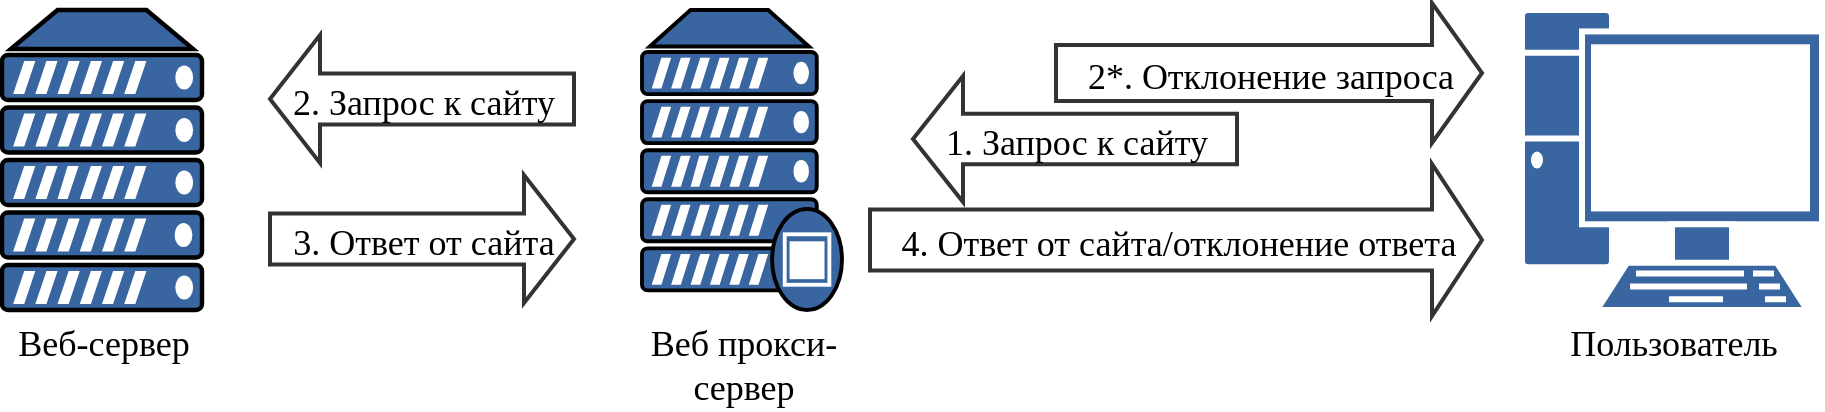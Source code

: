 <mxfile version="10.6.7" type="device"><diagram id="FsbFkB9oQyJZp0i54uHy" name="Страница 1"><mxGraphModel dx="773" dy="496" grid="1" gridSize="10" guides="1" tooltips="1" connect="1" arrows="1" fold="1" page="1" pageScale="1" pageWidth="827" pageHeight="1169" background="#FFFFFF" math="0" shadow="0"><root><mxCell id="0"/><mxCell id="2" value="Layer 0" parent="0"/><mxCell id="3" value="Веб-сервер" style="shape=mxgraph.networks.server;shadow=0;strokeWidth=1;fillColor=#3966A0;strokeColor=#000000;opacity=100.0;nl2Br=0;verticalLabelPosition=bottom;verticalAlign=top;align=center;spacingLeft=2.0;spacingRight=0;gliffyId=2;labelBackgroundColor=none;labelBorderColor=none;fontSize=18;fontFamily=Times New Roman;whiteSpace=wrap;" parent="2" vertex="1"><mxGeometry x="150" y="260" width="100" height="150" as="geometry"/></mxCell><mxCell id="4" value="Веб прокси-сервер" style="shape=mxgraph.networks.proxy_server;shadow=0;strokeWidth=1;fillColor=#3966A0;strokeColor=#000000;opacity=100.0;nl2Br=0;verticalLabelPosition=bottom;verticalAlign=top;align=center;spacingLeft=2.0;spacingRight=0;gliffyId=5;labelBackgroundColor=none;fontSize=18;fontFamily=Times New Roman;whiteSpace=wrap;labelBorderColor=none;" parent="2" vertex="1"><mxGeometry x="470" y="260" width="100" height="150" as="geometry"/></mxCell><mxCell id="5" value="Пользователь" style="shape=mxgraph.networks.pc;strokeColor=#ffffff;shadow=0;strokeWidth=1;fillColor=#3966A0;opacity=100.0;nl2Br=0;verticalLabelPosition=bottom;verticalAlign=top;align=center;spacingLeft=2.0;spacingRight=0;gliffyId=7;labelBackgroundColor=none;fontSize=18;fontFamily=Times New Roman;labelBorderColor=none;whiteSpace=wrap;" parent="2" vertex="1"><mxGeometry x="910" y="260" width="150" height="150" as="geometry"/></mxCell><mxCell id="6" value="1. Запрос к сайту" style="shape=mxgraph.arrows2.arrow;dy=0.6;dx=25;flipH=1;notch=0;shadow=0;strokeWidth=2;fillColor=#FFFFFF;strokeColor=#333333;opacity=100.0;nl2Br=0;verticalAlign=middle;align=center;spacingLeft=8.6;spacingRight=6;gliffyId=9;fontSize=18;fontFamily=Times New Roman;" parent="2" vertex="1"><mxGeometry x="605.5" y="293" width="162" height="63" as="geometry"/></mxCell><mxCell id="7" value="2*. Отклонение запроса" style="shape=mxgraph.arrows2.arrow;dy=0.6;dx=25;notch=0;shadow=0;strokeWidth=2;fillColor=#FFFFFF;strokeColor=#333333;opacity=100.0;nl2Br=0;verticalAlign=middle;align=center;spacingLeft=8.46;spacingRight=6;gliffyId=11;fontSize=18;fontFamily=Times New Roman;" parent="2" vertex="1"><mxGeometry x="677" y="256.5" width="213" height="70" as="geometry"/></mxCell><mxCell id="8" value="2. Запрос к сайту" style="shape=mxgraph.arrows2.arrow;dy=0.6;dx=25;flipH=1;notch=0;shadow=0;strokeWidth=2;fillColor=#FFFFFF;strokeColor=#333333;opacity=100.0;nl2Br=0;verticalAlign=middle;align=center;spacingLeft=8.54;spacingRight=6;gliffyId=13;fontFamily=Times New Roman;fontSize=18;" parent="2" vertex="1"><mxGeometry x="284" y="272.5" width="152" height="64" as="geometry"/></mxCell><mxCell id="9" value="3. Ответ от сайта" style="shape=mxgraph.arrows2.arrow;dy=0.6;dx=25;notch=0;shadow=0;strokeWidth=2;fillColor=#FFFFFF;strokeColor=#333333;opacity=100.0;nl2Br=0;verticalAlign=middle;align=center;spacingLeft=8.54;spacingRight=6;gliffyId=15;fontSize=18;fontFamily=Times New Roman;" parent="2" vertex="1"><mxGeometry x="284" y="342.5" width="152" height="64" as="geometry"/></mxCell><mxCell id="10" value="4. Ответ от сайта/отклонение ответа" style="shape=mxgraph.arrows2.arrow;dy=0.6;dx=25;notch=0;shadow=0;strokeWidth=2;fillColor=#FFFFFF;strokeColor=#333333;opacity=100.0;nl2Br=0;verticalAlign=middle;align=center;spacingLeft=9.0;spacingRight=6;gliffyId=17;fontSize=18;fontFamily=Times New Roman;" parent="2" vertex="1"><mxGeometry x="584" y="337" width="306" height="76" as="geometry"/></mxCell></root></mxGraphModel></diagram></mxfile>